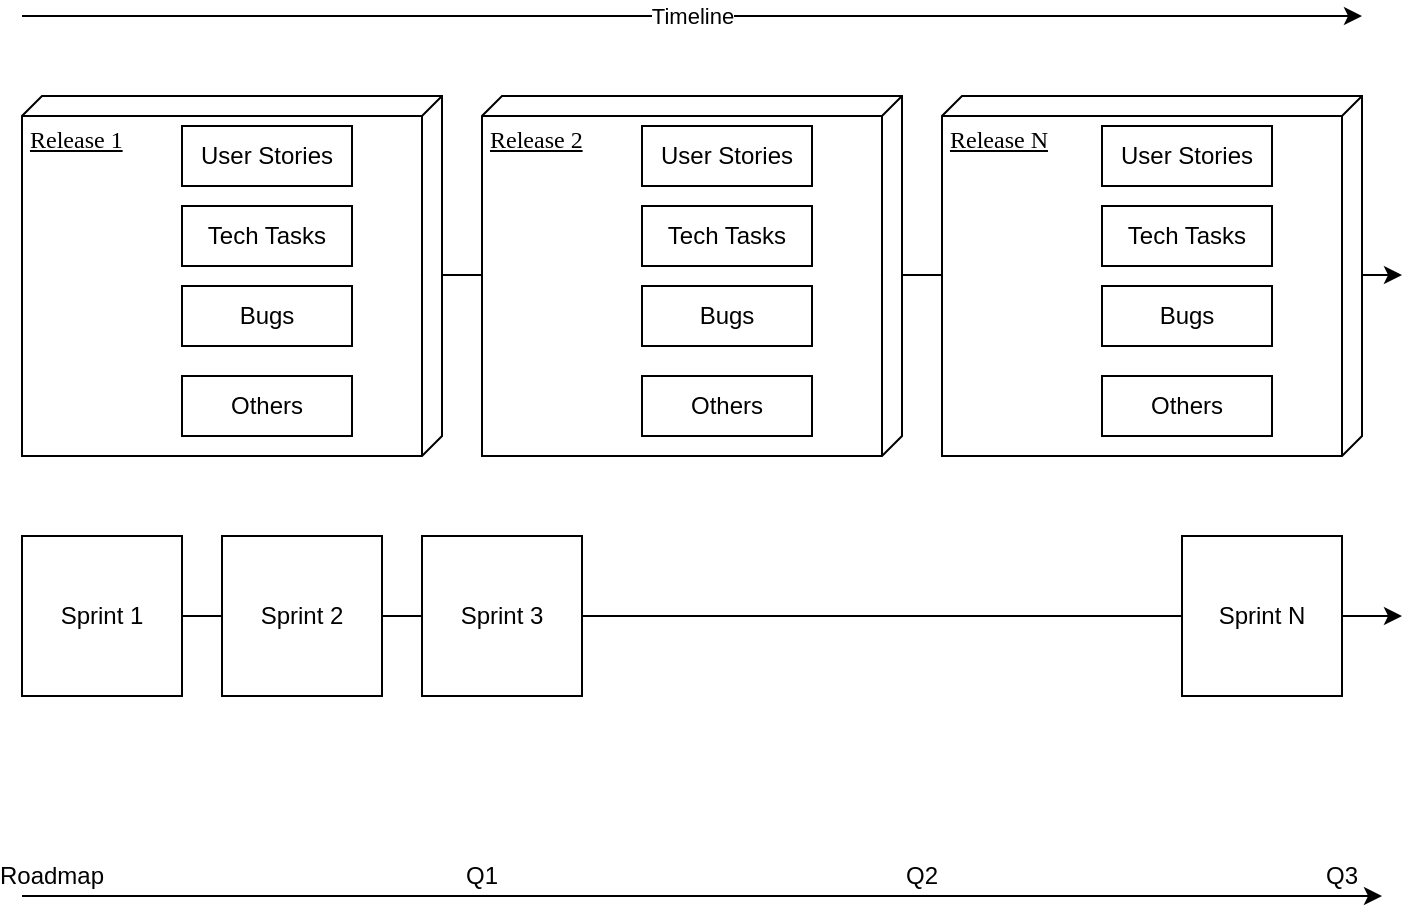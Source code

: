 <mxfile version="14.3.2" type="github" pages="2">
  <diagram name="Jira - Structure" id="5f0bae14-7c28-e335-631c-24af17079c00">
    <mxGraphModel dx="782" dy="479" grid="1" gridSize="10" guides="1" tooltips="1" connect="1" arrows="1" fold="1" page="1" pageScale="1" pageWidth="1100" pageHeight="850" background="#ffffff" math="0" shadow="0">
      <root>
        <mxCell id="0" />
        <mxCell id="1" parent="0" />
        <mxCell id="KZfEq4PjZTaoLLtRf_3A-17" style="edgeStyle=orthogonalEdgeStyle;rounded=0;orthogonalLoop=1;jettySize=auto;html=1;exitX=0;exitY=0.5;exitDx=0;exitDy=0;" edge="1" parent="1">
          <mxGeometry relative="1" as="geometry">
            <mxPoint x="120" y="159.5" as="sourcePoint" />
            <mxPoint x="810" y="159.5" as="targetPoint" />
            <Array as="points">
              <mxPoint x="620" y="159.5" />
              <mxPoint x="620" y="159.5" />
            </Array>
          </mxGeometry>
        </mxCell>
        <mxCell id="KZfEq4PjZTaoLLtRf_3A-16" style="edgeStyle=orthogonalEdgeStyle;rounded=0;orthogonalLoop=1;jettySize=auto;html=1;exitX=0;exitY=0.5;exitDx=0;exitDy=0;" edge="1" parent="1" source="KZfEq4PjZTaoLLtRf_3A-11">
          <mxGeometry relative="1" as="geometry">
            <mxPoint x="810" y="330" as="targetPoint" />
            <Array as="points">
              <mxPoint x="620" y="330" />
              <mxPoint x="620" y="330" />
            </Array>
          </mxGeometry>
        </mxCell>
        <mxCell id="39150e848f15840c-1" value="Release 1" style="verticalAlign=top;align=left;spacingTop=8;spacingLeft=2;spacingRight=12;shape=cube;size=10;direction=south;fontStyle=4;html=1;rounded=0;shadow=0;comic=0;labelBackgroundColor=none;strokeWidth=1;fontFamily=Verdana;fontSize=12" parent="1" vertex="1">
          <mxGeometry x="120" y="70" width="210" height="180" as="geometry" />
        </mxCell>
        <mxCell id="zYBQ2tV1xO66oVyMY-6t-7" value="User Stories" style="rounded=0;whiteSpace=wrap;html=1;" vertex="1" parent="1">
          <mxGeometry x="200" y="85" width="85" height="30" as="geometry" />
        </mxCell>
        <mxCell id="zYBQ2tV1xO66oVyMY-6t-8" value="Tech Tasks" style="rounded=0;whiteSpace=wrap;html=1;" vertex="1" parent="1">
          <mxGeometry x="200" y="125" width="85" height="30" as="geometry" />
        </mxCell>
        <mxCell id="zYBQ2tV1xO66oVyMY-6t-9" value="Bugs" style="rounded=0;whiteSpace=wrap;html=1;" vertex="1" parent="1">
          <mxGeometry x="200" y="165" width="85" height="30" as="geometry" />
        </mxCell>
        <mxCell id="zYBQ2tV1xO66oVyMY-6t-14" value="Timeline" style="endArrow=classic;html=1;" edge="1" parent="1">
          <mxGeometry relative="1" as="geometry">
            <mxPoint x="120" y="30" as="sourcePoint" />
            <mxPoint x="790" y="30" as="targetPoint" />
          </mxGeometry>
        </mxCell>
        <mxCell id="zYBQ2tV1xO66oVyMY-6t-16" value="Release 2" style="verticalAlign=top;align=left;spacingTop=8;spacingLeft=2;spacingRight=12;shape=cube;size=10;direction=south;fontStyle=4;html=1;rounded=0;shadow=0;comic=0;labelBackgroundColor=none;strokeWidth=1;fontFamily=Verdana;fontSize=12" vertex="1" parent="1">
          <mxGeometry x="350" y="70" width="210" height="180" as="geometry" />
        </mxCell>
        <mxCell id="zYBQ2tV1xO66oVyMY-6t-17" value="User Stories" style="rounded=0;whiteSpace=wrap;html=1;" vertex="1" parent="1">
          <mxGeometry x="430" y="85" width="85" height="30" as="geometry" />
        </mxCell>
        <mxCell id="zYBQ2tV1xO66oVyMY-6t-18" value="Tech Tasks" style="rounded=0;whiteSpace=wrap;html=1;" vertex="1" parent="1">
          <mxGeometry x="430" y="125" width="85" height="30" as="geometry" />
        </mxCell>
        <mxCell id="zYBQ2tV1xO66oVyMY-6t-19" value="Bugs" style="rounded=0;whiteSpace=wrap;html=1;" vertex="1" parent="1">
          <mxGeometry x="430" y="165" width="85" height="30" as="geometry" />
        </mxCell>
        <mxCell id="zYBQ2tV1xO66oVyMY-6t-20" value="Release N" style="verticalAlign=top;align=left;spacingTop=8;spacingLeft=2;spacingRight=12;shape=cube;size=10;direction=south;fontStyle=4;html=1;rounded=0;shadow=0;comic=0;labelBackgroundColor=none;strokeWidth=1;fontFamily=Verdana;fontSize=12" vertex="1" parent="1">
          <mxGeometry x="580" y="70" width="210" height="180" as="geometry" />
        </mxCell>
        <mxCell id="zYBQ2tV1xO66oVyMY-6t-21" value="User Stories" style="rounded=0;whiteSpace=wrap;html=1;" vertex="1" parent="1">
          <mxGeometry x="660" y="85" width="85" height="30" as="geometry" />
        </mxCell>
        <mxCell id="zYBQ2tV1xO66oVyMY-6t-22" value="Tech Tasks" style="rounded=0;whiteSpace=wrap;html=1;" vertex="1" parent="1">
          <mxGeometry x="660" y="125" width="85" height="30" as="geometry" />
        </mxCell>
        <mxCell id="zYBQ2tV1xO66oVyMY-6t-23" value="Bugs" style="rounded=0;whiteSpace=wrap;html=1;" vertex="1" parent="1">
          <mxGeometry x="660" y="165" width="85" height="30" as="geometry" />
        </mxCell>
        <mxCell id="LvQOMLrBuf0VgDN2-tLI-3" value="Others" style="rounded=0;whiteSpace=wrap;html=1;" vertex="1" parent="1">
          <mxGeometry x="200" y="210" width="85" height="30" as="geometry" />
        </mxCell>
        <mxCell id="LvQOMLrBuf0VgDN2-tLI-5" value="Others" style="rounded=0;whiteSpace=wrap;html=1;" vertex="1" parent="1">
          <mxGeometry x="430" y="210" width="85" height="30" as="geometry" />
        </mxCell>
        <mxCell id="LvQOMLrBuf0VgDN2-tLI-6" value="Others" style="rounded=0;whiteSpace=wrap;html=1;" vertex="1" parent="1">
          <mxGeometry x="660" y="210" width="85" height="30" as="geometry" />
        </mxCell>
        <mxCell id="KZfEq4PjZTaoLLtRf_3A-4" value="" style="endArrow=classic;html=1;" edge="1" parent="1">
          <mxGeometry relative="1" as="geometry">
            <mxPoint x="120" y="470" as="sourcePoint" />
            <mxPoint x="800" y="470" as="targetPoint" />
          </mxGeometry>
        </mxCell>
        <mxCell id="KZfEq4PjZTaoLLtRf_3A-7" value="Q1" style="text;html=1;strokeColor=none;fillColor=none;align=center;verticalAlign=middle;whiteSpace=wrap;rounded=0;" vertex="1" parent="1">
          <mxGeometry x="330" y="450" width="40" height="20" as="geometry" />
        </mxCell>
        <mxCell id="KZfEq4PjZTaoLLtRf_3A-8" value="Q2" style="text;html=1;strokeColor=none;fillColor=none;align=center;verticalAlign=middle;whiteSpace=wrap;rounded=0;" vertex="1" parent="1">
          <mxGeometry x="550" y="450" width="40" height="20" as="geometry" />
        </mxCell>
        <mxCell id="KZfEq4PjZTaoLLtRf_3A-9" value="Roadmap" style="text;html=1;strokeColor=none;fillColor=none;align=center;verticalAlign=middle;whiteSpace=wrap;rounded=0;" vertex="1" parent="1">
          <mxGeometry x="120" y="450" width="30" height="20" as="geometry" />
        </mxCell>
        <mxCell id="KZfEq4PjZTaoLLtRf_3A-10" value="Q3" style="text;html=1;strokeColor=none;fillColor=none;align=center;verticalAlign=middle;whiteSpace=wrap;rounded=0;" vertex="1" parent="1">
          <mxGeometry x="760" y="450" width="40" height="20" as="geometry" />
        </mxCell>
        <mxCell id="KZfEq4PjZTaoLLtRf_3A-11" value="Sprint 1" style="whiteSpace=wrap;html=1;aspect=fixed;" vertex="1" parent="1">
          <mxGeometry x="120" y="290" width="80" height="80" as="geometry" />
        </mxCell>
        <mxCell id="KZfEq4PjZTaoLLtRf_3A-12" value="Sprint 2" style="whiteSpace=wrap;html=1;aspect=fixed;" vertex="1" parent="1">
          <mxGeometry x="220" y="290" width="80" height="80" as="geometry" />
        </mxCell>
        <mxCell id="KZfEq4PjZTaoLLtRf_3A-13" value="Sprint 3" style="whiteSpace=wrap;html=1;aspect=fixed;" vertex="1" parent="1">
          <mxGeometry x="320" y="290" width="80" height="80" as="geometry" />
        </mxCell>
        <mxCell id="KZfEq4PjZTaoLLtRf_3A-14" value="Sprint N" style="whiteSpace=wrap;html=1;aspect=fixed;" vertex="1" parent="1">
          <mxGeometry x="700" y="290" width="80" height="80" as="geometry" />
        </mxCell>
      </root>
    </mxGraphModel>
  </diagram>
  <diagram id="QD87t_91pNnKGs3e3rFS" name="Jira - Dashboards">
    <mxGraphModel dx="782" dy="479" grid="1" gridSize="10" guides="1" tooltips="1" connect="1" arrows="1" fold="1" page="1" pageScale="1" pageWidth="850" pageHeight="1100" math="0" shadow="0">
      <root>
        <mxCell id="zmtpLnxHm4_QA1hhfhCr-0" />
        <mxCell id="zmtpLnxHm4_QA1hhfhCr-1" parent="zmtpLnxHm4_QA1hhfhCr-0" />
        <mxCell id="QTS8G5l5whIOxV99coHI-0" value="Release Status" style="verticalAlign=top;align=left;spacingTop=8;spacingLeft=2;spacingRight=12;shape=cube;size=10;direction=south;fontStyle=4;html=1;rounded=0;shadow=0;comic=0;labelBackgroundColor=none;strokeWidth=1;fontFamily=Verdana;fontSize=12" vertex="1" parent="zmtpLnxHm4_QA1hhfhCr-1">
          <mxGeometry x="40" y="80" width="270" height="200" as="geometry" />
        </mxCell>
        <mxCell id="QTS8G5l5whIOxV99coHI-5" value="" style="verticalLabelPosition=bottom;verticalAlign=top;html=1;shadow=0;dashed=0;strokeWidth=1;shape=mxgraph.android.progressBar;strokeColor=#33b5e5;dx1=0.92;dx2=0.72;strokeWidth=2;" vertex="1" parent="zmtpLnxHm4_QA1hhfhCr-1">
          <mxGeometry x="50" y="150" width="230" height="5" as="geometry" />
        </mxCell>
        <mxCell id="QTS8G5l5whIOxV99coHI-11" value="Release 1" style="text;html=1;strokeColor=none;fillColor=none;align=center;verticalAlign=middle;whiteSpace=wrap;rounded=0;" vertex="1" parent="zmtpLnxHm4_QA1hhfhCr-1">
          <mxGeometry x="50" y="120" width="70" height="20" as="geometry" />
        </mxCell>
        <mxCell id="QTS8G5l5whIOxV99coHI-12" value="Release 2" style="text;html=1;strokeColor=none;fillColor=none;align=center;verticalAlign=middle;whiteSpace=wrap;rounded=0;" vertex="1" parent="zmtpLnxHm4_QA1hhfhCr-1">
          <mxGeometry x="50" y="170" width="70" height="20" as="geometry" />
        </mxCell>
        <mxCell id="QTS8G5l5whIOxV99coHI-13" value="Release N" style="text;html=1;strokeColor=none;fillColor=none;align=center;verticalAlign=middle;whiteSpace=wrap;rounded=0;" vertex="1" parent="zmtpLnxHm4_QA1hhfhCr-1">
          <mxGeometry x="50" y="220" width="70" height="20" as="geometry" />
        </mxCell>
        <mxCell id="QTS8G5l5whIOxV99coHI-15" value="" style="verticalLabelPosition=bottom;verticalAlign=top;html=1;shadow=0;dashed=0;strokeWidth=1;shape=mxgraph.android.progressBar;strokeColor=#33b5e5;dx1=0.36;dx2=0.09;strokeWidth=2;" vertex="1" parent="zmtpLnxHm4_QA1hhfhCr-1">
          <mxGeometry x="50" y="200" width="230" height="5" as="geometry" />
        </mxCell>
        <mxCell id="QTS8G5l5whIOxV99coHI-17" value="" style="verticalLabelPosition=bottom;verticalAlign=top;html=1;shadow=0;dashed=0;strokeWidth=1;shape=mxgraph.android.progressBar;strokeColor=#33b5e5;dx1=0.07;dx2=0.01;strokeWidth=2;" vertex="1" parent="zmtpLnxHm4_QA1hhfhCr-1">
          <mxGeometry x="50" y="260" width="230" height="5" as="geometry" />
        </mxCell>
        <mxCell id="QTS8G5l5whIOxV99coHI-18" value="Quality" style="verticalAlign=top;align=left;spacingTop=8;spacingLeft=2;spacingRight=12;shape=cube;size=10;direction=south;fontStyle=4;html=1;rounded=0;shadow=0;comic=0;labelBackgroundColor=none;strokeWidth=1;fontFamily=Verdana;fontSize=12" vertex="1" parent="zmtpLnxHm4_QA1hhfhCr-1">
          <mxGeometry x="350" y="80" width="270" height="200" as="geometry" />
        </mxCell>
        <mxCell id="g5KOU7vYxLlU_4eXhV8D-0" value="Bugs: Founds vs. Closed&amp;nbsp;" style="rounded=0;whiteSpace=wrap;html=1;" vertex="1" parent="zmtpLnxHm4_QA1hhfhCr-1">
          <mxGeometry x="370" y="125" width="85" height="30" as="geometry" />
        </mxCell>
        <mxCell id="g5KOU7vYxLlU_4eXhV8D-1" value="Priorities breakdown" style="rounded=0;whiteSpace=wrap;html=1;" vertex="1" parent="zmtpLnxHm4_QA1hhfhCr-1">
          <mxGeometry x="370" y="170" width="85" height="30" as="geometry" />
        </mxCell>
        <mxCell id="g5KOU7vYxLlU_4eXhV8D-2" value="Environment found (Prod)" style="rounded=0;whiteSpace=wrap;html=1;" vertex="1" parent="zmtpLnxHm4_QA1hhfhCr-1">
          <mxGeometry x="370" y="215" width="85" height="30" as="geometry" />
        </mxCell>
      </root>
    </mxGraphModel>
  </diagram>
</mxfile>

